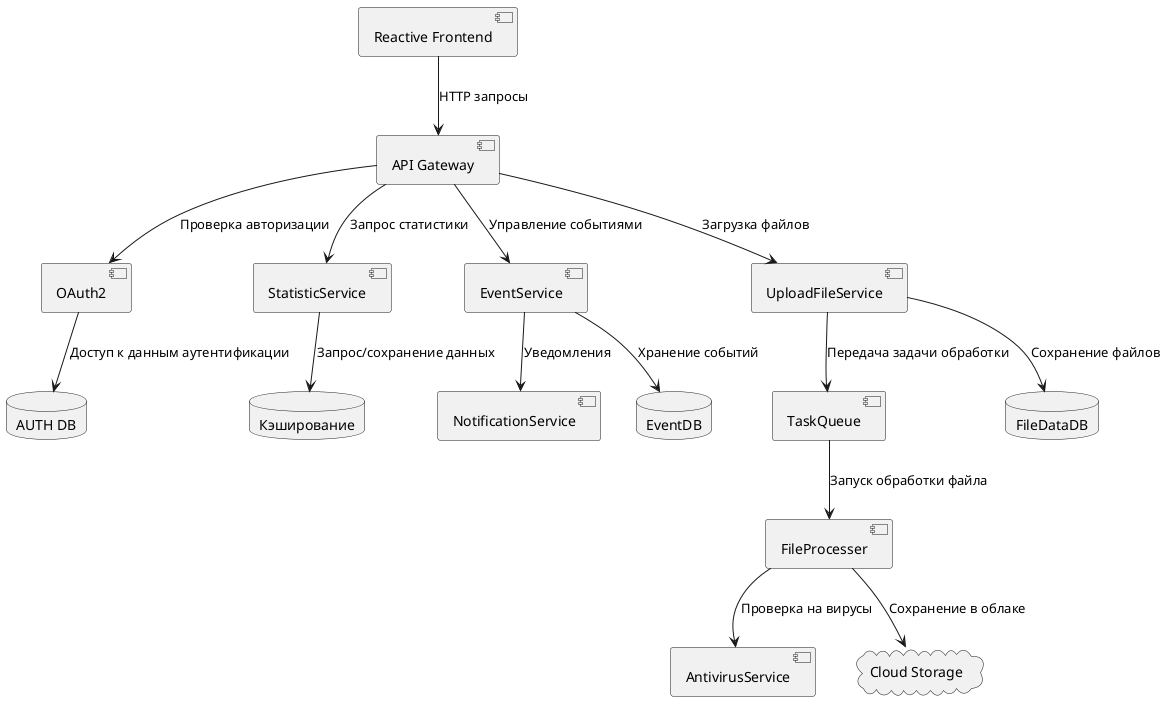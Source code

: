 @startuml
' Объявление компонентов
component "Reactive Frontend" as Frontend
component "API Gateway" as APIGateway
component "OAuth2" as OAuth
database "AUTH DB" as AuthDB
component "StatisticService"
component "EventService"
component "UploadFileService"
component "NotificationService"
component "TaskQueue"
component "FileProcesser"
component "AntivirusService"
database "FileDataDB"
database "EventDB"
database "Кэширование" as Cache
cloud "Cloud Storage" as Cloud

' Взаимодействия между компонентами
Frontend --> APIGateway : HTTP запросы
APIGateway --> OAuth : Проверка авторизации
OAuth --> AuthDB : Доступ к данным аутентификации

APIGateway --> StatisticService : Запрос статистики
APIGateway --> EventService : Управление событиями
APIGateway --> UploadFileService : Загрузка файлов

StatisticService --> Cache : Запрос/сохранение данных
EventService --> EventDB : Хранение событий
EventService --> NotificationService : Уведомления

UploadFileService --> FileDataDB : Сохранение файлов
UploadFileService --> TaskQueue : Передача задачи обработки
TaskQueue --> FileProcesser : Запуск обработки файла
FileProcesser --> AntivirusService : Проверка на вирусы
FileProcesser --> Cloud : Сохранение в облаке
@enduml
